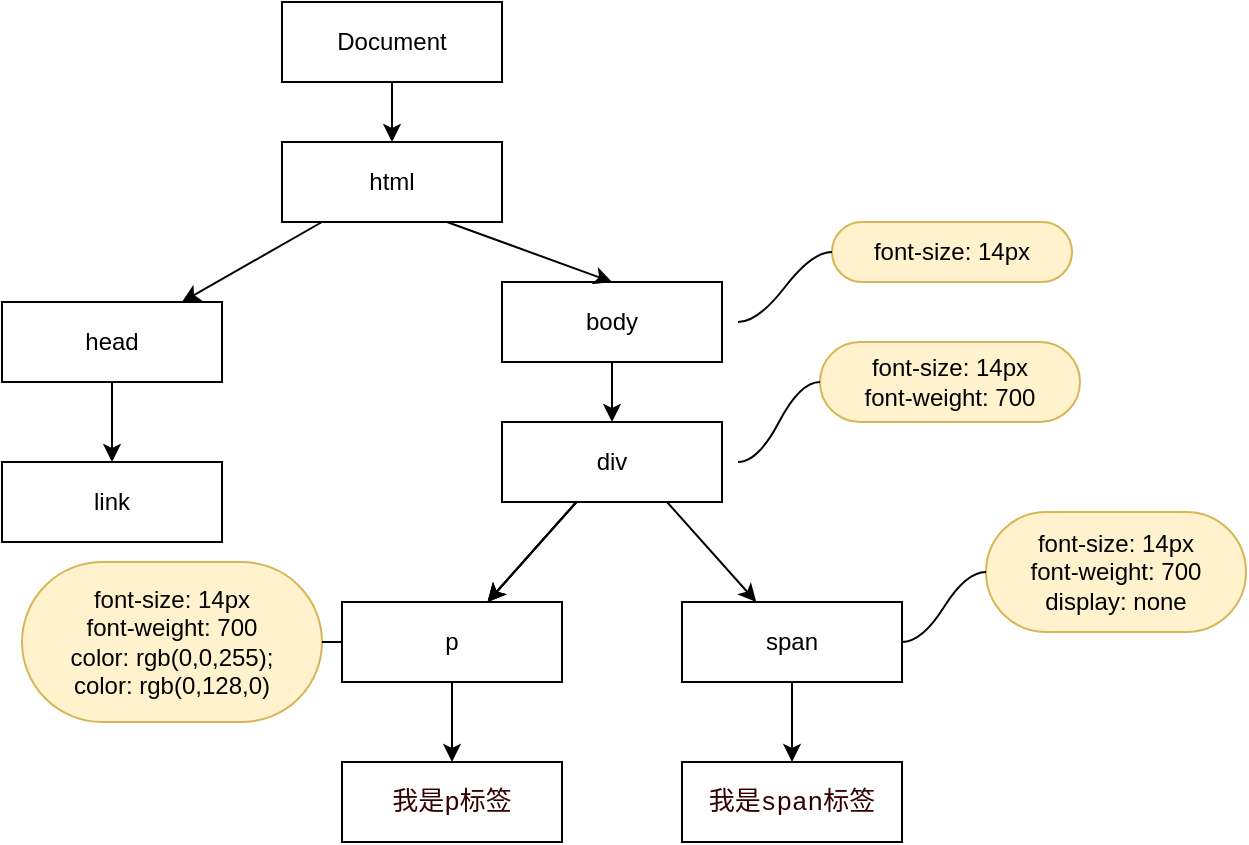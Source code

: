 <mxfile version="20.3.0" type="github">
  <diagram id="x7uObS_zyOKbXY__8dLF" name="第 1 页">
    <mxGraphModel dx="1120" dy="1054" grid="1" gridSize="10" guides="1" tooltips="1" connect="1" arrows="1" fold="1" page="1" pageScale="1" pageWidth="827" pageHeight="1169" math="0" shadow="0">
      <root>
        <mxCell id="0" />
        <mxCell id="1" parent="0" />
        <mxCell id="cZjdY-NN3UJoRiiDsmOw-4" value="" style="edgeStyle=orthogonalEdgeStyle;rounded=0;orthogonalLoop=1;jettySize=auto;html=1;" edge="1" parent="1" source="cZjdY-NN3UJoRiiDsmOw-1" target="cZjdY-NN3UJoRiiDsmOw-3">
          <mxGeometry relative="1" as="geometry" />
        </mxCell>
        <mxCell id="cZjdY-NN3UJoRiiDsmOw-1" value="&lt;div&gt;Document&lt;/div&gt;" style="rounded=0;whiteSpace=wrap;html=1;" vertex="1" parent="1">
          <mxGeometry x="200" y="80" width="110" height="40" as="geometry" />
        </mxCell>
        <mxCell id="cZjdY-NN3UJoRiiDsmOw-6" value="" style="rounded=0;orthogonalLoop=1;jettySize=auto;html=1;" edge="1" parent="1" source="cZjdY-NN3UJoRiiDsmOw-3" target="cZjdY-NN3UJoRiiDsmOw-5">
          <mxGeometry relative="1" as="geometry" />
        </mxCell>
        <mxCell id="cZjdY-NN3UJoRiiDsmOw-3" value="&lt;div&gt;html&lt;/div&gt;" style="rounded=0;whiteSpace=wrap;html=1;" vertex="1" parent="1">
          <mxGeometry x="200" y="150" width="110" height="40" as="geometry" />
        </mxCell>
        <mxCell id="cZjdY-NN3UJoRiiDsmOw-10" value="" style="edgeStyle=none;rounded=0;orthogonalLoop=1;jettySize=auto;html=1;" edge="1" parent="1" source="cZjdY-NN3UJoRiiDsmOw-5" target="cZjdY-NN3UJoRiiDsmOw-9">
          <mxGeometry relative="1" as="geometry" />
        </mxCell>
        <mxCell id="cZjdY-NN3UJoRiiDsmOw-5" value="&lt;div&gt;head&lt;/div&gt;" style="rounded=0;whiteSpace=wrap;html=1;" vertex="1" parent="1">
          <mxGeometry x="60" y="230" width="110" height="40" as="geometry" />
        </mxCell>
        <mxCell id="cZjdY-NN3UJoRiiDsmOw-12" value="" style="edgeStyle=none;rounded=0;orthogonalLoop=1;jettySize=auto;html=1;" edge="1" parent="1" source="cZjdY-NN3UJoRiiDsmOw-7" target="cZjdY-NN3UJoRiiDsmOw-11">
          <mxGeometry relative="1" as="geometry" />
        </mxCell>
        <mxCell id="cZjdY-NN3UJoRiiDsmOw-7" value="body" style="rounded=0;whiteSpace=wrap;html=1;" vertex="1" parent="1">
          <mxGeometry x="310" y="220" width="110" height="40" as="geometry" />
        </mxCell>
        <mxCell id="cZjdY-NN3UJoRiiDsmOw-8" value="" style="rounded=0;orthogonalLoop=1;jettySize=auto;html=1;exitX=0.75;exitY=1;exitDx=0;exitDy=0;entryX=0.5;entryY=0;entryDx=0;entryDy=0;" edge="1" parent="1" source="cZjdY-NN3UJoRiiDsmOw-3" target="cZjdY-NN3UJoRiiDsmOw-7">
          <mxGeometry relative="1" as="geometry">
            <mxPoint x="245" y="200" as="sourcePoint" />
            <mxPoint x="205" y="240" as="targetPoint" />
          </mxGeometry>
        </mxCell>
        <mxCell id="cZjdY-NN3UJoRiiDsmOw-9" value="link" style="rounded=0;whiteSpace=wrap;html=1;" vertex="1" parent="1">
          <mxGeometry x="60" y="310" width="110" height="40" as="geometry" />
        </mxCell>
        <mxCell id="cZjdY-NN3UJoRiiDsmOw-14" value="" style="edgeStyle=none;rounded=0;orthogonalLoop=1;jettySize=auto;html=1;" edge="1" parent="1" source="cZjdY-NN3UJoRiiDsmOw-11" target="cZjdY-NN3UJoRiiDsmOw-13">
          <mxGeometry relative="1" as="geometry" />
        </mxCell>
        <mxCell id="cZjdY-NN3UJoRiiDsmOw-15" value="" style="edgeStyle=none;rounded=0;orthogonalLoop=1;jettySize=auto;html=1;" edge="1" parent="1" source="cZjdY-NN3UJoRiiDsmOw-11" target="cZjdY-NN3UJoRiiDsmOw-13">
          <mxGeometry relative="1" as="geometry" />
        </mxCell>
        <mxCell id="cZjdY-NN3UJoRiiDsmOw-16" value="" style="edgeStyle=none;rounded=0;orthogonalLoop=1;jettySize=auto;html=1;" edge="1" parent="1" source="cZjdY-NN3UJoRiiDsmOw-11" target="cZjdY-NN3UJoRiiDsmOw-13">
          <mxGeometry relative="1" as="geometry" />
        </mxCell>
        <mxCell id="cZjdY-NN3UJoRiiDsmOw-11" value="div" style="rounded=0;whiteSpace=wrap;html=1;" vertex="1" parent="1">
          <mxGeometry x="310" y="290" width="110" height="40" as="geometry" />
        </mxCell>
        <mxCell id="cZjdY-NN3UJoRiiDsmOw-20" value="" style="edgeStyle=none;rounded=0;orthogonalLoop=1;jettySize=auto;html=1;" edge="1" parent="1" source="cZjdY-NN3UJoRiiDsmOw-13" target="cZjdY-NN3UJoRiiDsmOw-19">
          <mxGeometry relative="1" as="geometry" />
        </mxCell>
        <mxCell id="cZjdY-NN3UJoRiiDsmOw-13" value="&lt;div&gt;p&lt;/div&gt;" style="rounded=0;whiteSpace=wrap;html=1;" vertex="1" parent="1">
          <mxGeometry x="230" y="380" width="110" height="40" as="geometry" />
        </mxCell>
        <mxCell id="cZjdY-NN3UJoRiiDsmOw-17" value="" style="edgeStyle=none;rounded=0;orthogonalLoop=1;jettySize=auto;html=1;exitX=0.75;exitY=1;exitDx=0;exitDy=0;" edge="1" parent="1" target="cZjdY-NN3UJoRiiDsmOw-18" source="cZjdY-NN3UJoRiiDsmOw-11">
          <mxGeometry relative="1" as="geometry">
            <mxPoint x="517.222" y="330" as="sourcePoint" />
          </mxGeometry>
        </mxCell>
        <mxCell id="cZjdY-NN3UJoRiiDsmOw-22" value="" style="edgeStyle=none;rounded=0;orthogonalLoop=1;jettySize=auto;html=1;" edge="1" parent="1" source="cZjdY-NN3UJoRiiDsmOw-18" target="cZjdY-NN3UJoRiiDsmOw-21">
          <mxGeometry relative="1" as="geometry" />
        </mxCell>
        <mxCell id="cZjdY-NN3UJoRiiDsmOw-18" value="span" style="rounded=0;whiteSpace=wrap;html=1;" vertex="1" parent="1">
          <mxGeometry x="400" y="380" width="110" height="40" as="geometry" />
        </mxCell>
        <mxCell id="cZjdY-NN3UJoRiiDsmOw-19" value="&lt;div style=&quot;font-family: Menlo, Monaco, &amp;quot;Courier New&amp;quot;, monospace; font-weight: normal; font-size: 13px; line-height: 20px;&quot;&gt;&lt;div&gt;&lt;font color=&quot;#330000&quot;&gt;&lt;span style=&quot;background-color: rgb(255, 255, 255);&quot;&gt;我是p标签&lt;/span&gt;&lt;/font&gt;&lt;/div&gt;&lt;/div&gt;" style="rounded=0;whiteSpace=wrap;html=1;" vertex="1" parent="1">
          <mxGeometry x="230" y="460" width="110" height="40" as="geometry" />
        </mxCell>
        <mxCell id="cZjdY-NN3UJoRiiDsmOw-21" value="&lt;div style=&quot;font-family: Menlo, Monaco, &amp;quot;Courier New&amp;quot;, monospace; font-weight: normal; font-size: 13px; line-height: 20px;&quot;&gt;&lt;div&gt;&lt;span style=&quot;background-color: rgb(255, 255, 255);&quot;&gt;&lt;font color=&quot;#330000&quot;&gt;我是span标签&lt;/font&gt;&lt;/span&gt;&lt;/div&gt;&lt;/div&gt;" style="rounded=0;whiteSpace=wrap;html=1;" vertex="1" parent="1">
          <mxGeometry x="400" y="460" width="110" height="40" as="geometry" />
        </mxCell>
        <mxCell id="cZjdY-NN3UJoRiiDsmOw-25" value="font-size: 14px" style="whiteSpace=wrap;html=1;rounded=1;arcSize=50;align=center;verticalAlign=middle;strokeWidth=1;autosize=1;spacing=4;treeFolding=1;treeMoving=1;newEdgeStyle={&quot;edgeStyle&quot;:&quot;entityRelationEdgeStyle&quot;,&quot;startArrow&quot;:&quot;none&quot;,&quot;endArrow&quot;:&quot;none&quot;,&quot;segment&quot;:10,&quot;curved&quot;:1};labelBackgroundColor=none;fillColor=#fff2cc;strokeColor=#d6b656;" vertex="1" parent="1">
          <mxGeometry x="475" y="190" width="120" height="30" as="geometry" />
        </mxCell>
        <mxCell id="cZjdY-NN3UJoRiiDsmOw-26" value="" style="edgeStyle=entityRelationEdgeStyle;startArrow=none;endArrow=none;segment=10;curved=1;rounded=0;fontColor=#000000;" edge="1" target="cZjdY-NN3UJoRiiDsmOw-25" parent="1">
          <mxGeometry relative="1" as="geometry">
            <mxPoint x="428" y="240" as="sourcePoint" />
          </mxGeometry>
        </mxCell>
        <mxCell id="cZjdY-NN3UJoRiiDsmOw-27" value="font-size: 14px&lt;div&gt;font-weight: 700&lt;/div&gt;" style="whiteSpace=wrap;html=1;rounded=1;arcSize=50;align=center;verticalAlign=middle;strokeWidth=1;autosize=1;spacing=4;treeFolding=1;treeMoving=1;newEdgeStyle={&quot;edgeStyle&quot;:&quot;entityRelationEdgeStyle&quot;,&quot;startArrow&quot;:&quot;none&quot;,&quot;endArrow&quot;:&quot;none&quot;,&quot;segment&quot;:10,&quot;curved&quot;:1};labelBackgroundColor=none;fillColor=#fff2cc;strokeColor=#d6b656;" vertex="1" parent="1">
          <mxGeometry x="469" y="250" width="130" height="40" as="geometry" />
        </mxCell>
        <mxCell id="cZjdY-NN3UJoRiiDsmOw-28" value="" style="edgeStyle=entityRelationEdgeStyle;startArrow=none;endArrow=none;segment=10;curved=1;rounded=0;fontColor=#000000;" edge="1" parent="1" target="cZjdY-NN3UJoRiiDsmOw-27">
          <mxGeometry relative="1" as="geometry">
            <mxPoint x="428" y="310" as="sourcePoint" />
          </mxGeometry>
        </mxCell>
        <mxCell id="cZjdY-NN3UJoRiiDsmOw-29" value="font-size: 14px&lt;div&gt;font-weight: 700&lt;/div&gt;&lt;div&gt;display: none&lt;/div&gt;" style="whiteSpace=wrap;html=1;rounded=1;arcSize=50;align=center;verticalAlign=middle;strokeWidth=1;autosize=1;spacing=4;treeFolding=1;treeMoving=1;newEdgeStyle={&quot;edgeStyle&quot;:&quot;entityRelationEdgeStyle&quot;,&quot;startArrow&quot;:&quot;none&quot;,&quot;endArrow&quot;:&quot;none&quot;,&quot;segment&quot;:10,&quot;curved&quot;:1};labelBackgroundColor=none;fillColor=#fff2cc;strokeColor=#d6b656;" vertex="1" parent="1">
          <mxGeometry x="552" y="335" width="130" height="60" as="geometry" />
        </mxCell>
        <mxCell id="cZjdY-NN3UJoRiiDsmOw-30" value="" style="edgeStyle=entityRelationEdgeStyle;startArrow=none;endArrow=none;segment=10;curved=1;rounded=0;fontColor=#000000;" edge="1" parent="1" target="cZjdY-NN3UJoRiiDsmOw-29">
          <mxGeometry relative="1" as="geometry">
            <mxPoint x="510" y="400" as="sourcePoint" />
          </mxGeometry>
        </mxCell>
        <mxCell id="cZjdY-NN3UJoRiiDsmOw-31" value="font-size: 14px&lt;div&gt;font-weight: 700&lt;/div&gt;&lt;div&gt;color: rgb(0,0,255);&lt;br&gt;&lt;/div&gt;&lt;div&gt;color: rgb(0,128,0)&lt;/div&gt;" style="whiteSpace=wrap;html=1;rounded=1;arcSize=50;align=center;verticalAlign=middle;strokeWidth=1;autosize=1;spacing=4;treeFolding=1;treeMoving=1;newEdgeStyle={&quot;edgeStyle&quot;:&quot;entityRelationEdgeStyle&quot;,&quot;startArrow&quot;:&quot;none&quot;,&quot;endArrow&quot;:&quot;none&quot;,&quot;segment&quot;:10,&quot;curved&quot;:1};labelBackgroundColor=none;fillColor=#fff2cc;strokeColor=#d6b656;" vertex="1" parent="1">
          <mxGeometry x="70" y="360" width="150" height="80" as="geometry" />
        </mxCell>
        <mxCell id="cZjdY-NN3UJoRiiDsmOw-32" value="" style="edgeStyle=entityRelationEdgeStyle;startArrow=none;endArrow=none;segment=10;curved=1;rounded=0;fontColor=#000000;entryX=1;entryY=0.5;entryDx=0;entryDy=0;exitX=0;exitY=0.5;exitDx=0;exitDy=0;" edge="1" parent="1" target="cZjdY-NN3UJoRiiDsmOw-31" source="cZjdY-NN3UJoRiiDsmOw-13">
          <mxGeometry relative="1" as="geometry">
            <mxPoint x="220" y="400" as="sourcePoint" />
          </mxGeometry>
        </mxCell>
      </root>
    </mxGraphModel>
  </diagram>
</mxfile>
